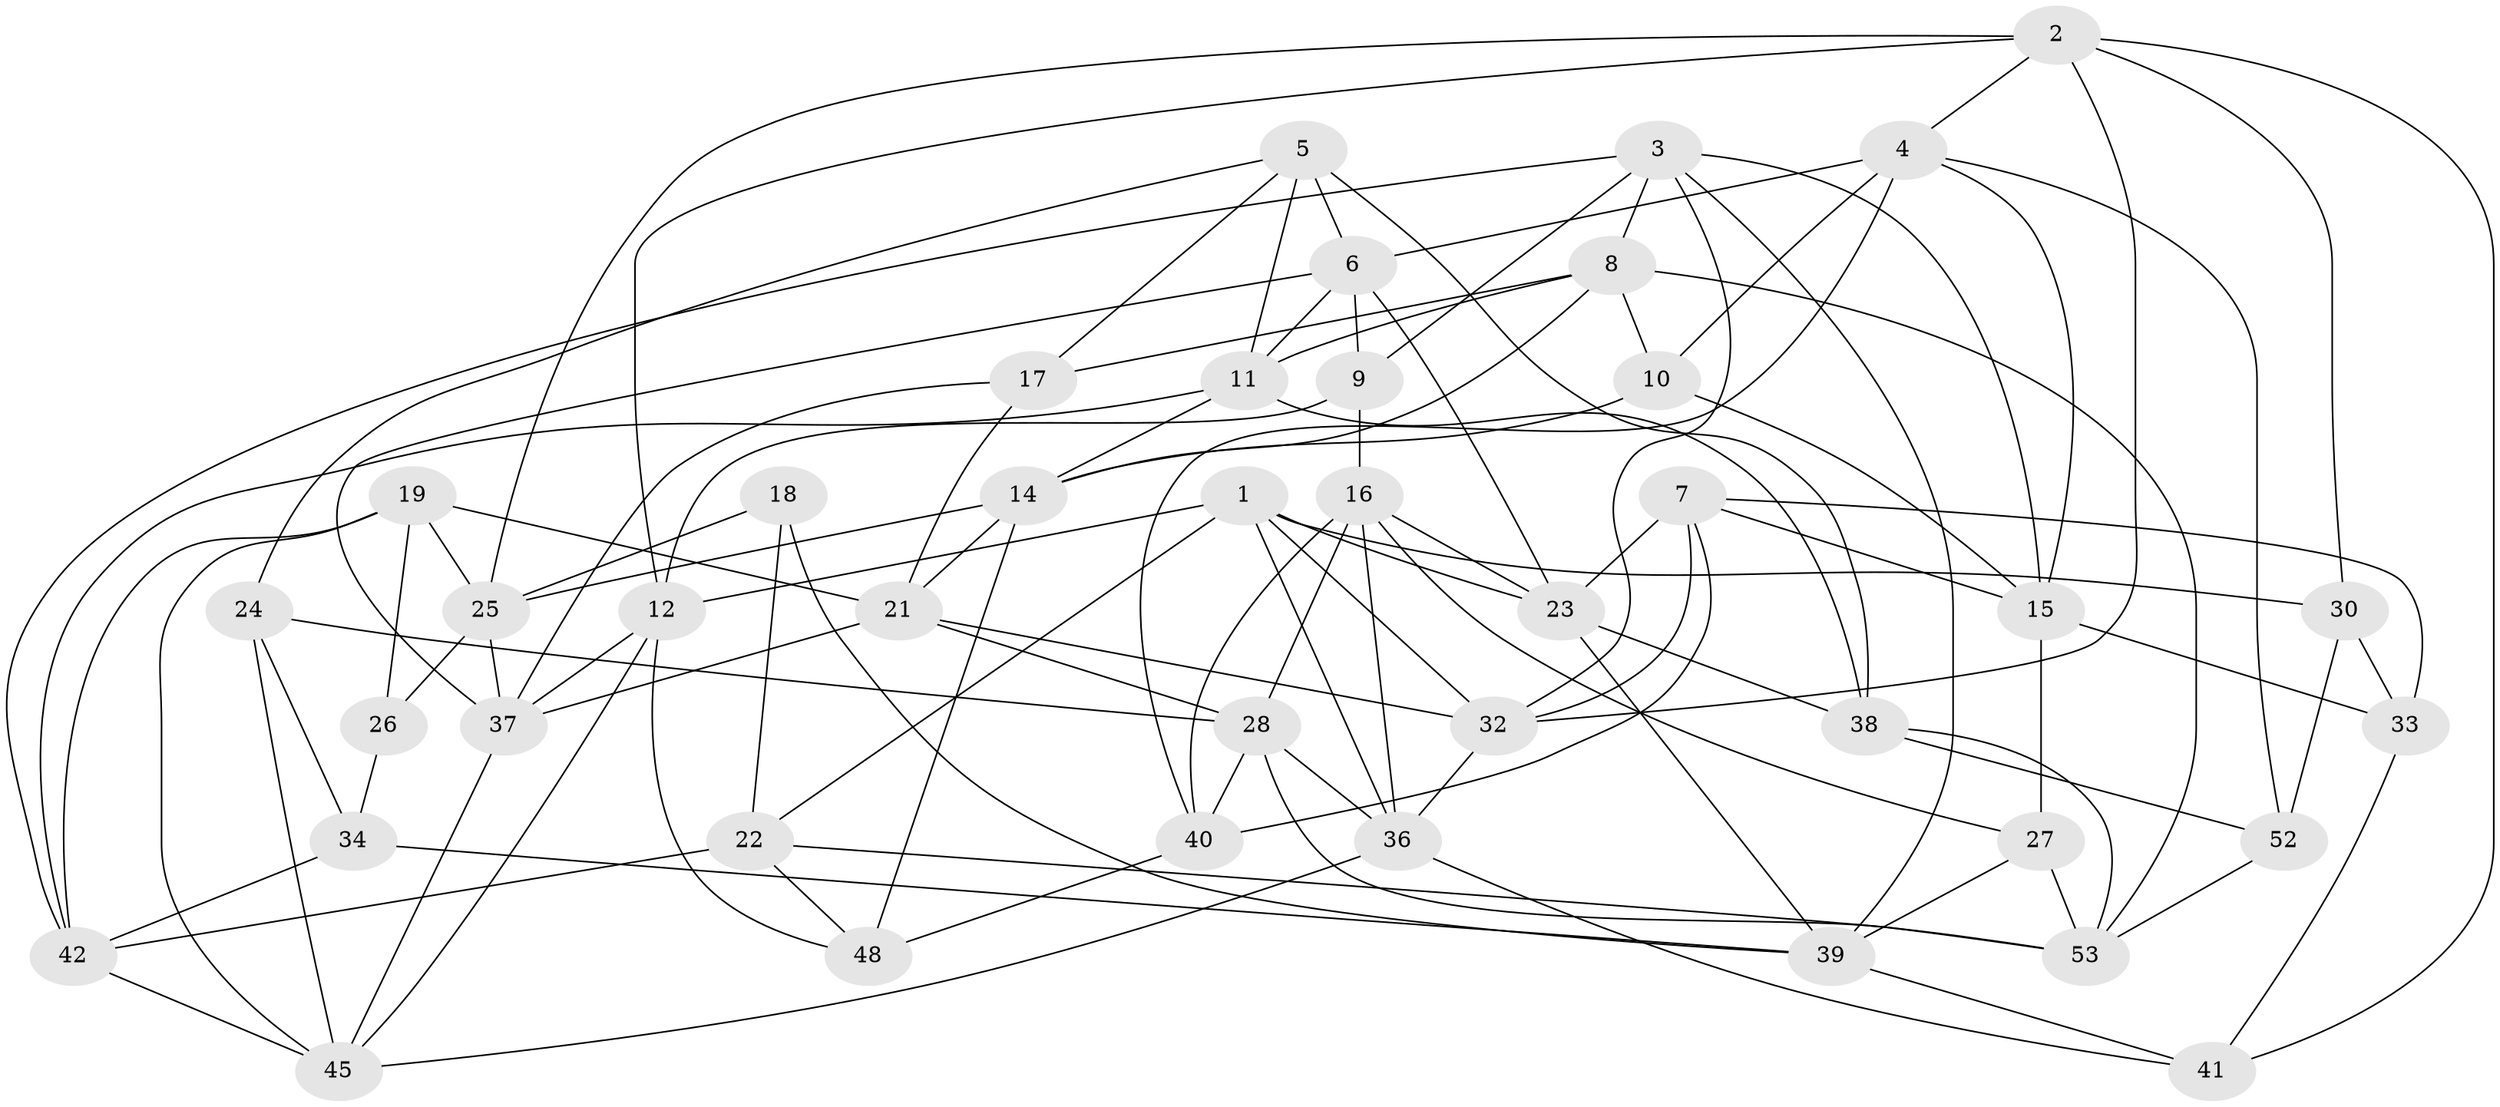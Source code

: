 // Generated by graph-tools (version 1.1) at 2025/52/02/27/25 19:52:32]
// undirected, 41 vertices, 106 edges
graph export_dot {
graph [start="1"]
  node [color=gray90,style=filled];
  1 [super="+49"];
  2 [super="+60"];
  3 [super="+51"];
  4 [super="+59"];
  5 [super="+62"];
  6 [super="+69"];
  7 [super="+13"];
  8 [super="+55"];
  9;
  10;
  11 [super="+20"];
  12 [super="+29"];
  14 [super="+35"];
  15 [super="+43"];
  16 [super="+57"];
  17;
  18;
  19 [super="+64"];
  21 [super="+44"];
  22 [super="+68"];
  23 [super="+58"];
  24;
  25 [super="+31"];
  26;
  27;
  28 [super="+66"];
  30;
  32 [super="+47"];
  33;
  34;
  36 [super="+61"];
  37 [super="+50"];
  38 [super="+46"];
  39 [super="+54"];
  40 [super="+63"];
  41;
  42 [super="+67"];
  45 [super="+65"];
  48;
  52;
  53 [super="+56"];
  1 -- 12;
  1 -- 23;
  1 -- 32;
  1 -- 22;
  1 -- 30;
  1 -- 36;
  2 -- 30;
  2 -- 41;
  2 -- 4;
  2 -- 25;
  2 -- 32;
  2 -- 12;
  3 -- 32;
  3 -- 15;
  3 -- 9;
  3 -- 42;
  3 -- 39;
  3 -- 8;
  4 -- 15;
  4 -- 40;
  4 -- 10;
  4 -- 52;
  4 -- 6;
  5 -- 6;
  5 -- 24;
  5 -- 38 [weight=2];
  5 -- 17;
  5 -- 11;
  6 -- 11;
  6 -- 9;
  6 -- 37;
  6 -- 23;
  7 -- 32;
  7 -- 40 [weight=2];
  7 -- 33;
  7 -- 15;
  7 -- 23;
  8 -- 53;
  8 -- 11;
  8 -- 14;
  8 -- 17;
  8 -- 10;
  9 -- 12;
  9 -- 16;
  10 -- 15;
  10 -- 14;
  11 -- 38;
  11 -- 14;
  11 -- 42;
  12 -- 45;
  12 -- 48;
  12 -- 37;
  14 -- 21;
  14 -- 48;
  14 -- 25;
  15 -- 27;
  15 -- 33;
  16 -- 27;
  16 -- 40;
  16 -- 28;
  16 -- 36;
  16 -- 23;
  17 -- 21;
  17 -- 37;
  18 -- 22 [weight=2];
  18 -- 39;
  18 -- 25;
  19 -- 45;
  19 -- 26 [weight=2];
  19 -- 25;
  19 -- 42;
  19 -- 21;
  21 -- 28;
  21 -- 32;
  21 -- 37;
  22 -- 48;
  22 -- 42;
  22 -- 53;
  23 -- 39;
  23 -- 38;
  24 -- 34;
  24 -- 28;
  24 -- 45;
  25 -- 26;
  25 -- 37;
  26 -- 34;
  27 -- 39;
  27 -- 53;
  28 -- 36;
  28 -- 40;
  28 -- 53;
  30 -- 33;
  30 -- 52;
  32 -- 36;
  33 -- 41;
  34 -- 39;
  34 -- 42;
  36 -- 45;
  36 -- 41;
  37 -- 45;
  38 -- 52;
  38 -- 53;
  39 -- 41;
  40 -- 48;
  42 -- 45;
  52 -- 53;
}
